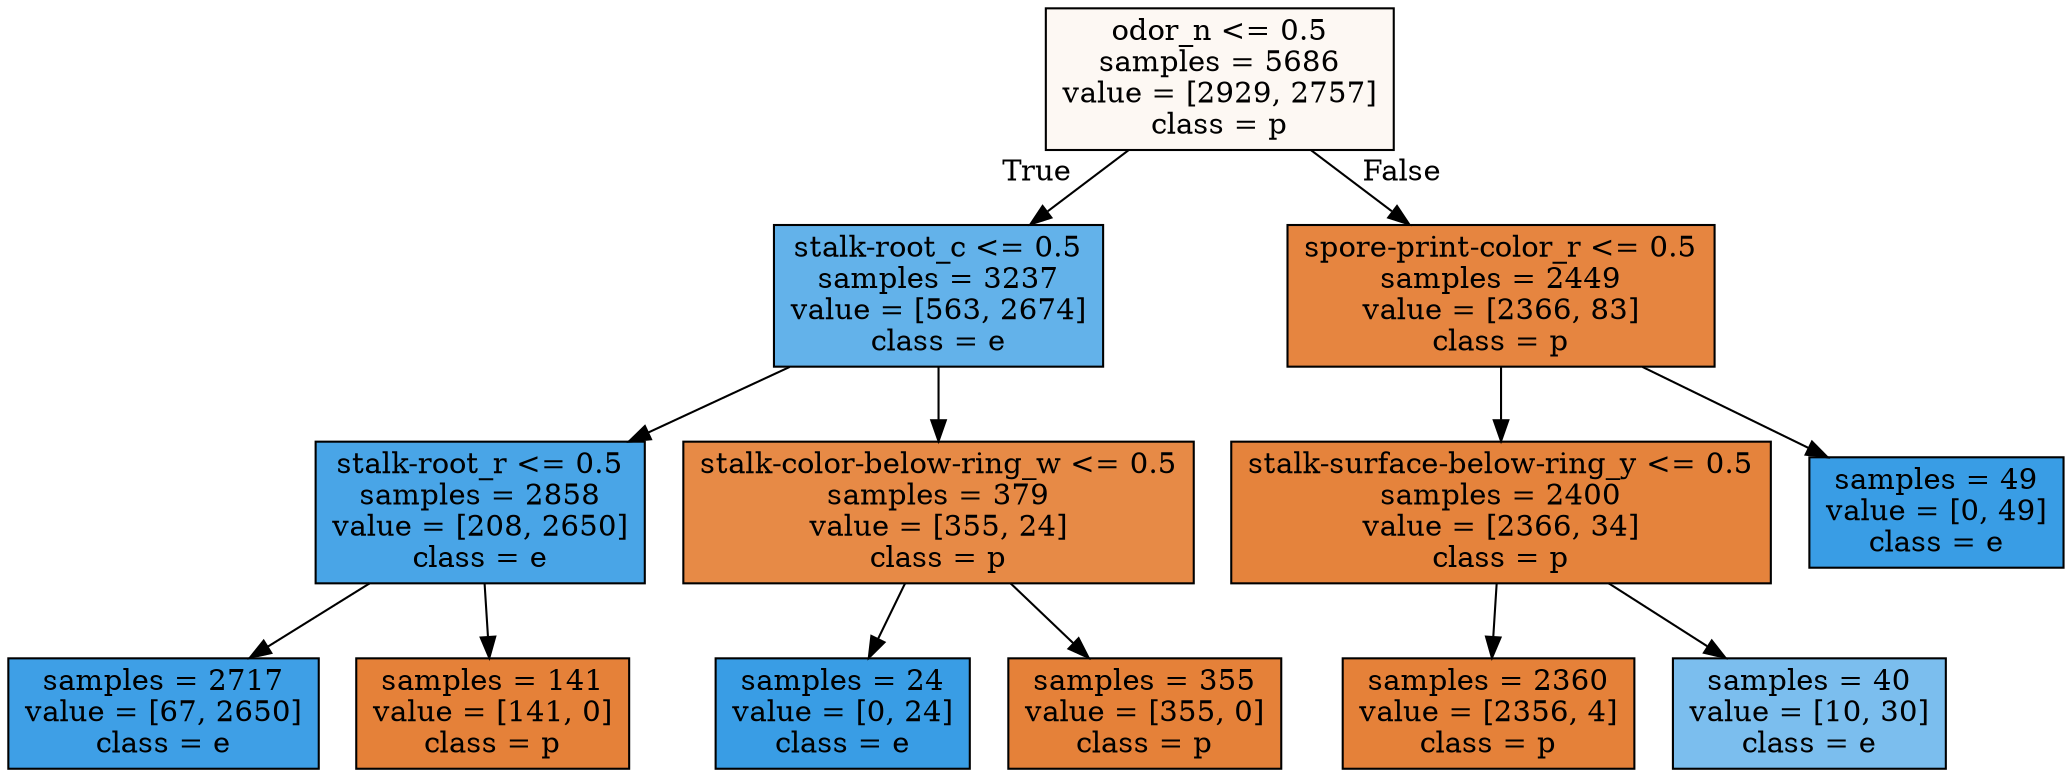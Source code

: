 digraph Tree {
node [shape=box, style="filled", color="black"] ;
0 [label="odor_n <= 0.5\nsamples = 5686\nvalue = [2929, 2757]\nclass = p", fillcolor="#fdf8f3"] ;
1 [label="stalk-root_c <= 0.5\nsamples = 3237\nvalue = [563, 2674]\nclass = e", fillcolor="#63b2ea"] ;
0 -> 1 [labeldistance=2.5, labelangle=45, headlabel="True"] ;
2 [label="stalk-root_r <= 0.5\nsamples = 2858\nvalue = [208, 2650]\nclass = e", fillcolor="#49a5e7"] ;
1 -> 2 ;
3 [label="samples = 2717\nvalue = [67, 2650]\nclass = e", fillcolor="#3e9fe6"] ;
2 -> 3 ;
4 [label="samples = 141\nvalue = [141, 0]\nclass = p", fillcolor="#e58139"] ;
2 -> 4 ;
5 [label="stalk-color-below-ring_w <= 0.5\nsamples = 379\nvalue = [355, 24]\nclass = p", fillcolor="#e78a46"] ;
1 -> 5 ;
6 [label="samples = 24\nvalue = [0, 24]\nclass = e", fillcolor="#399de5"] ;
5 -> 6 ;
7 [label="samples = 355\nvalue = [355, 0]\nclass = p", fillcolor="#e58139"] ;
5 -> 7 ;
8 [label="spore-print-color_r <= 0.5\nsamples = 2449\nvalue = [2366, 83]\nclass = p", fillcolor="#e68540"] ;
0 -> 8 [labeldistance=2.5, labelangle=-45, headlabel="False"] ;
9 [label="stalk-surface-below-ring_y <= 0.5\nsamples = 2400\nvalue = [2366, 34]\nclass = p", fillcolor="#e5833c"] ;
8 -> 9 ;
10 [label="samples = 2360\nvalue = [2356, 4]\nclass = p", fillcolor="#e58139"] ;
9 -> 10 ;
11 [label="samples = 40\nvalue = [10, 30]\nclass = e", fillcolor="#7bbeee"] ;
9 -> 11 ;
12 [label="samples = 49\nvalue = [0, 49]\nclass = e", fillcolor="#399de5"] ;
8 -> 12 ;
}